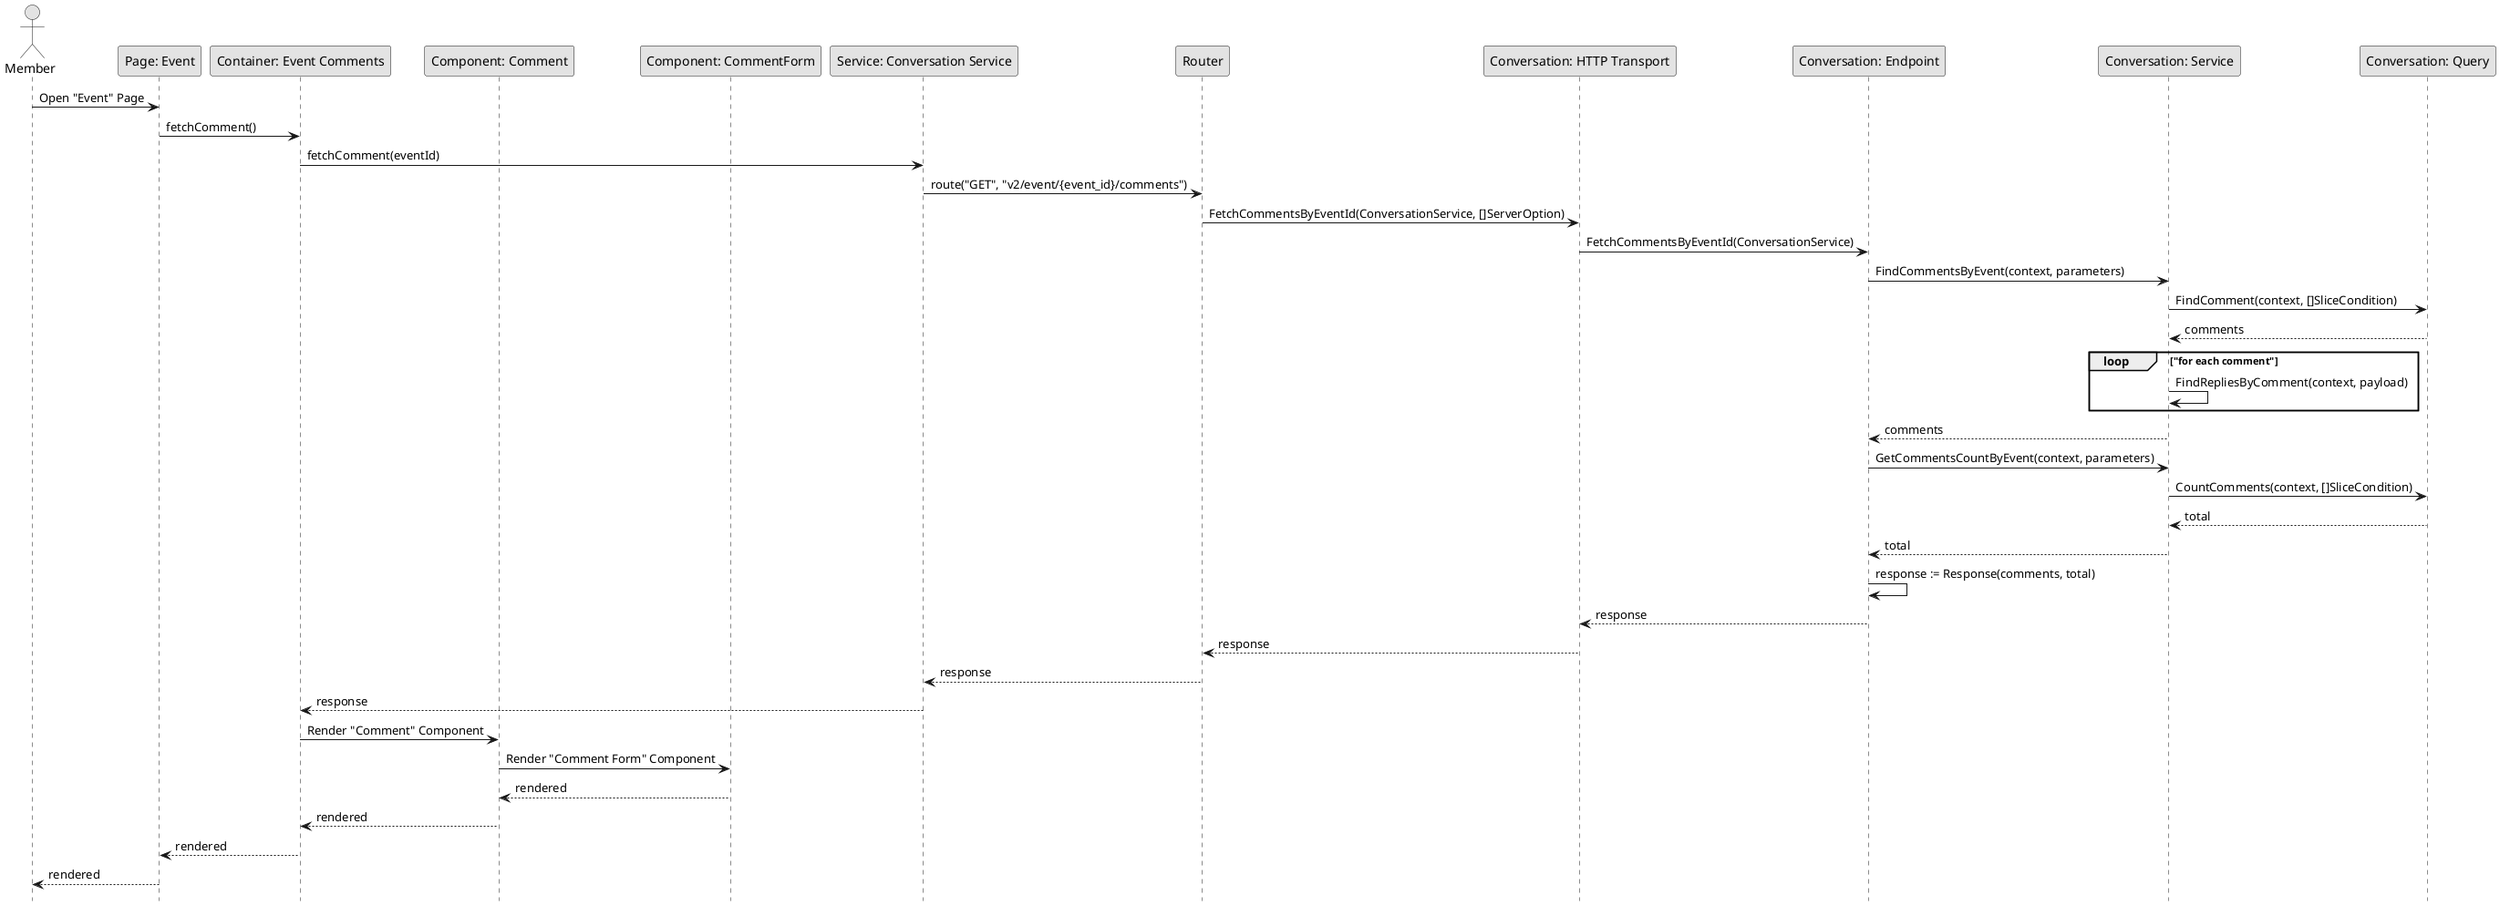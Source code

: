 @startuml ViewComment_Member

skinparam Monochrome true
skinparam Shadowing false
hide footbox

actor "Member" as Member
participant "Page: Event" as EventPage
participant "Container: Event Comments" as EventCommentsContainer
participant "Component: Comment" as CommentComponent
participant "Component: CommentForm" as CommentFormComponent
participant "Service: Conversation Service" as FEConversationService
participant "Router" as Router
participant "Conversation: HTTP Transport" as ConversationHTTPTransport
participant "Conversation: Endpoint" as ConversationEndpoint
participant "Conversation: Service" as ConversationService
participant "Conversation: Query" as ConversationQuery

Member->EventPage: Open "Event" Page
EventPage->EventCommentsContainer: fetchComment()
EventCommentsContainer->FEConversationService: fetchComment(eventId)
FEConversationService->Router: route("GET", "v2/event/{event_id}/comments")
Router->ConversationHTTPTransport: FetchCommentsByEventId(ConversationService, []ServerOption)
ConversationHTTPTransport->ConversationEndpoint: FetchCommentsByEventId(ConversationService)
ConversationEndpoint->ConversationService: FindCommentsByEvent(context, parameters)
ConversationService->ConversationQuery: FindComment(context, []SliceCondition)
ConversationQuery-->ConversationService: comments
loop "for each comment"
    ConversationService->ConversationService: FindRepliesByComment(context, payload)
end
ConversationService-->ConversationEndpoint: comments

ConversationEndpoint->ConversationService: GetCommentsCountByEvent(context, parameters)
ConversationService->ConversationQuery: CountComments(context, []SliceCondition)
ConversationQuery-->ConversationService: total
ConversationService-->ConversationEndpoint: total
ConversationEndpoint->ConversationEndpoint: response := Response(comments, total)
ConversationEndpoint-->ConversationHTTPTransport: response
ConversationHTTPTransport-->Router: response
Router-->FEConversationService: response
FEConversationService-->EventCommentsContainer: response
EventCommentsContainer->CommentComponent: Render "Comment" Component
CommentComponent->CommentFormComponent: Render "Comment Form" Component
CommentFormComponent-->CommentComponent: rendered
CommentComponent-->EventCommentsContainer: rendered
EventCommentsContainer-->EventPage: rendered
EventPage-->Member: rendered

@enduml